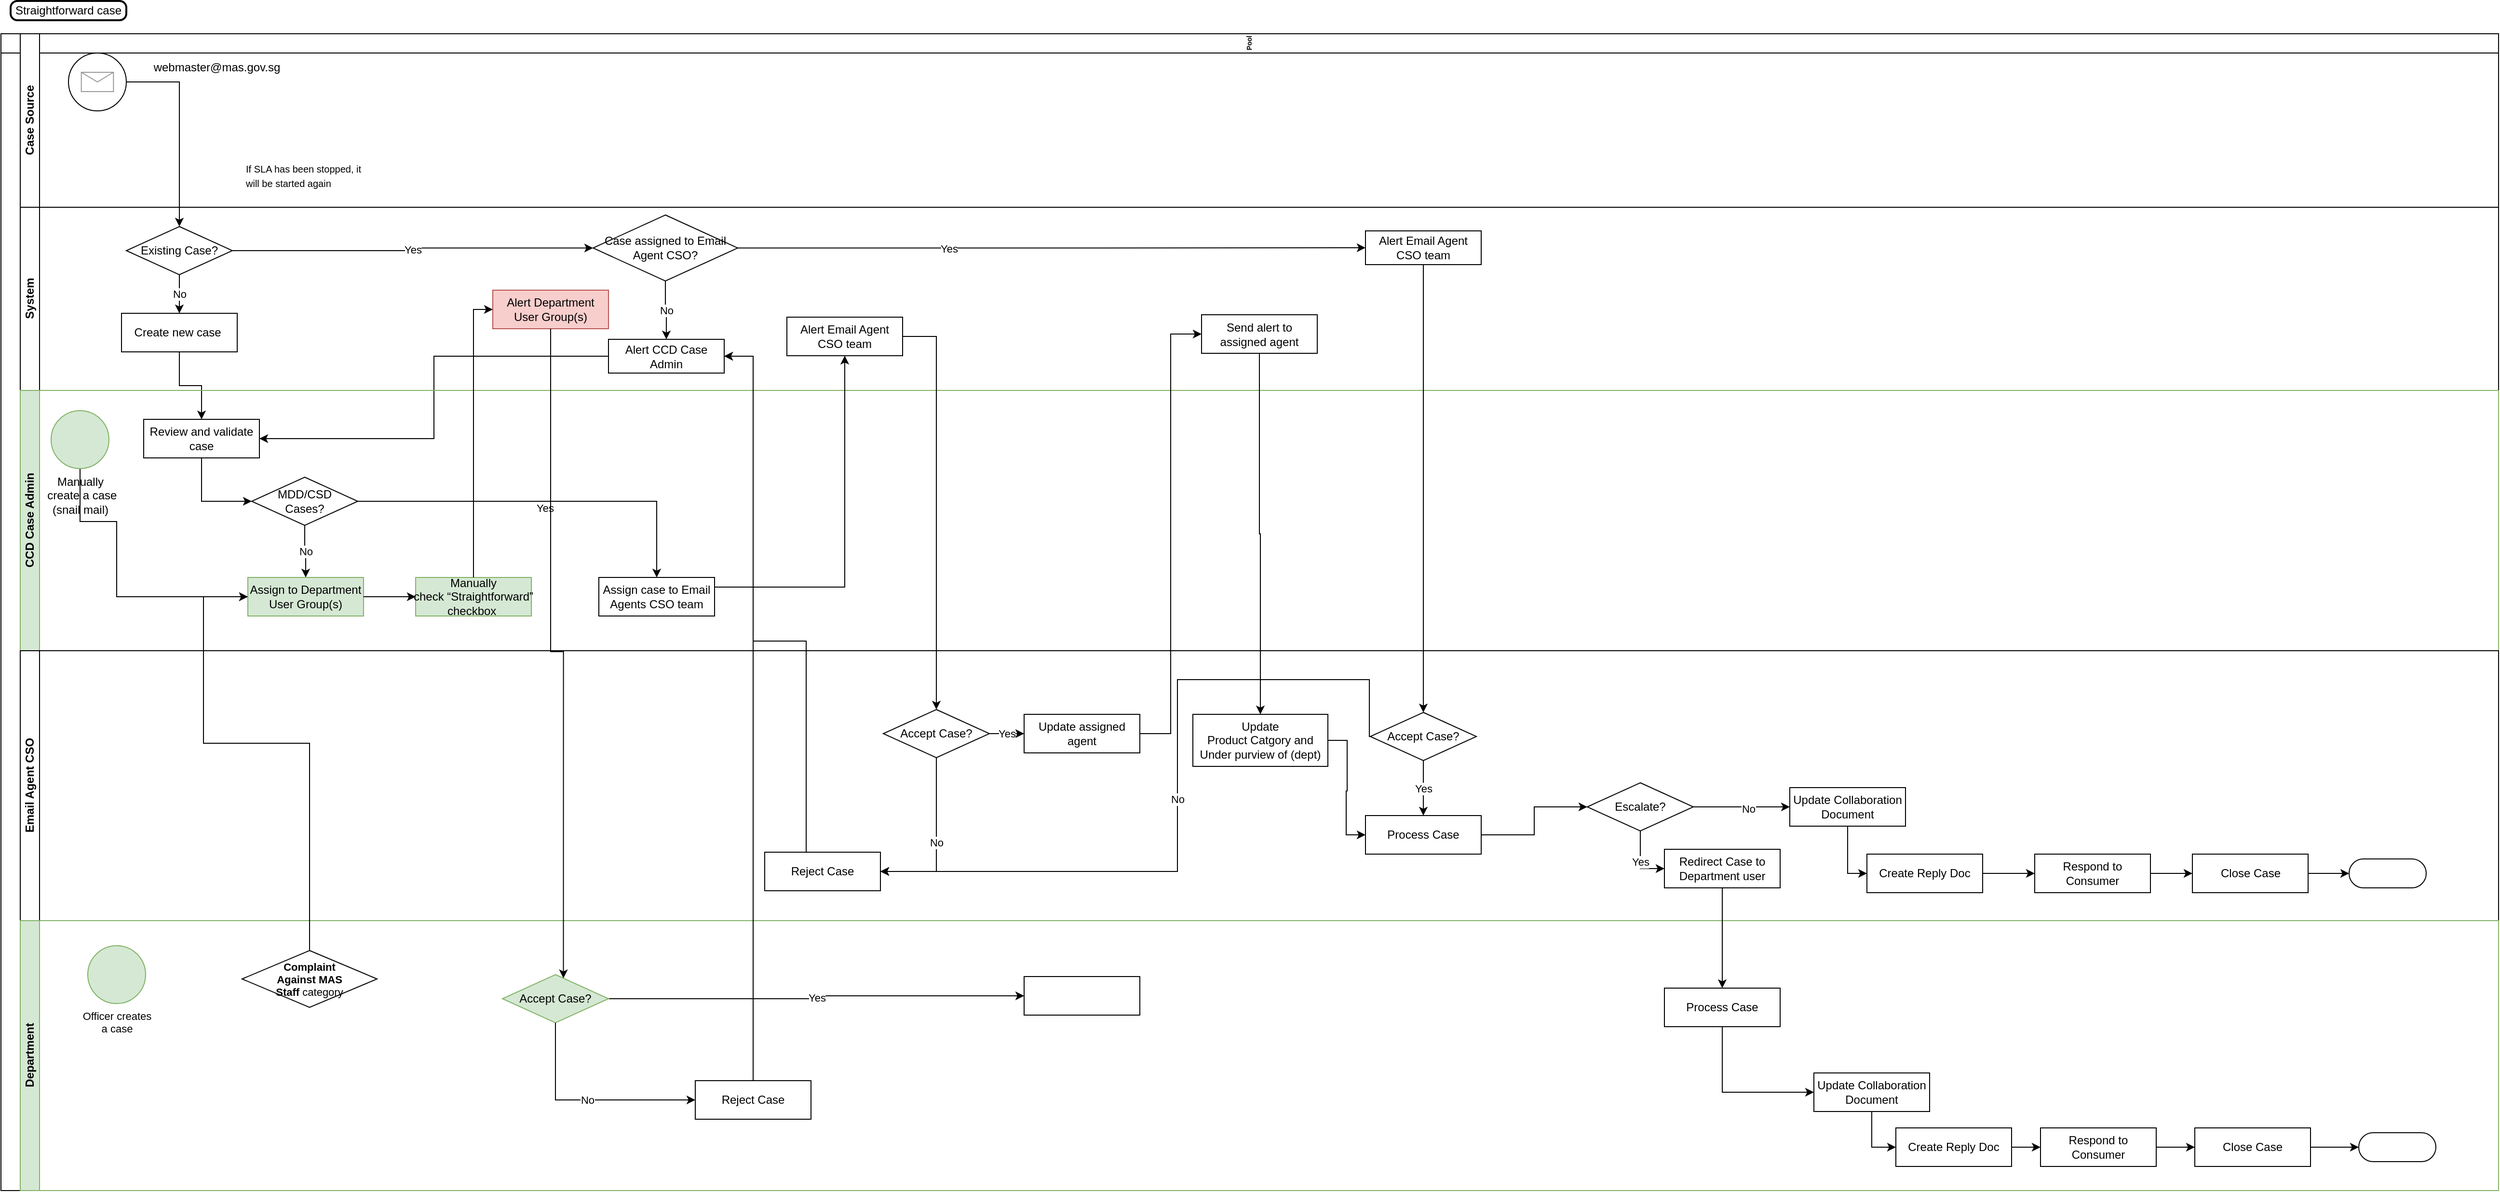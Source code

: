 <mxfile version="22.1.21" type="github">
  <diagram id="kgpKYQtTHZ0yAKxKKP6v" name="Page-1">
    <mxGraphModel dx="-298" dy="291" grid="1" gridSize="10" guides="1" tooltips="1" connect="1" arrows="1" fold="1" page="1" pageScale="1" pageWidth="850" pageHeight="1100" math="0" shadow="0">
      <root>
        <mxCell id="0" />
        <mxCell id="1" parent="0" />
        <mxCell id="mzh-qhOiG0cxyF0jxg3i-44" value="Pool" style="swimlane;html=1;childLayout=stackLayout;resizeParent=1;resizeParentMax=0;horizontal=0;startSize=20;horizontalStack=0;fontSize=7;direction=south;" vertex="1" parent="1">
          <mxGeometry x="1680" y="184" width="2590" height="1200" as="geometry" />
        </mxCell>
        <mxCell id="mzh-qhOiG0cxyF0jxg3i-45" value="" style="edgeStyle=orthogonalEdgeStyle;rounded=0;orthogonalLoop=1;jettySize=auto;html=1;entryX=0.5;entryY=0;entryDx=0;entryDy=0;exitX=1;exitY=0.5;exitDx=0;exitDy=0;" edge="1" parent="mzh-qhOiG0cxyF0jxg3i-44" source="mzh-qhOiG0cxyF0jxg3i-49" target="mzh-qhOiG0cxyF0jxg3i-55">
          <mxGeometry relative="1" as="geometry">
            <mxPoint x="140" y="60" as="targetPoint" />
          </mxGeometry>
        </mxCell>
        <mxCell id="mzh-qhOiG0cxyF0jxg3i-46" style="edgeStyle=orthogonalEdgeStyle;rounded=0;orthogonalLoop=1;jettySize=auto;html=1;" edge="1" parent="mzh-qhOiG0cxyF0jxg3i-44" source="mzh-qhOiG0cxyF0jxg3i-56" target="mzh-qhOiG0cxyF0jxg3i-67">
          <mxGeometry relative="1" as="geometry" />
        </mxCell>
        <mxCell id="mzh-qhOiG0cxyF0jxg3i-48" value="Case Source" style="swimlane;html=1;startSize=20;horizontal=0;" vertex="1" parent="mzh-qhOiG0cxyF0jxg3i-44">
          <mxGeometry x="20" width="2570" height="180" as="geometry" />
        </mxCell>
        <mxCell id="mzh-qhOiG0cxyF0jxg3i-49" value="" style="ellipse;whiteSpace=wrap;html=1;" vertex="1" parent="mzh-qhOiG0cxyF0jxg3i-48">
          <mxGeometry x="50" y="20" width="60" height="60" as="geometry" />
        </mxCell>
        <mxCell id="mzh-qhOiG0cxyF0jxg3i-50" value="" style="verticalLabelPosition=bottom;shadow=0;dashed=0;align=center;html=1;verticalAlign=top;strokeWidth=1;shape=mxgraph.mockup.misc.mail2;strokeColor=#999999;rounded=0;glass=0;" vertex="1" parent="mzh-qhOiG0cxyF0jxg3i-48">
          <mxGeometry x="63.34" y="40" width="33.33" height="20" as="geometry" />
        </mxCell>
        <mxCell id="mzh-qhOiG0cxyF0jxg3i-51" value="webmaster@mas.gov.sg" style="text;html=1;strokeColor=none;fillColor=none;align=center;verticalAlign=middle;whiteSpace=wrap;rounded=0;" vertex="1" parent="mzh-qhOiG0cxyF0jxg3i-48">
          <mxGeometry x="174" y="20" width="60" height="30" as="geometry" />
        </mxCell>
        <mxCell id="mzh-qhOiG0cxyF0jxg3i-52" value="System" style="swimlane;html=1;startSize=20;horizontal=0;" vertex="1" parent="mzh-qhOiG0cxyF0jxg3i-44">
          <mxGeometry x="20" y="180" width="2570" height="190" as="geometry" />
        </mxCell>
        <mxCell id="mzh-qhOiG0cxyF0jxg3i-53" value="No" style="edgeStyle=orthogonalEdgeStyle;rounded=0;orthogonalLoop=1;jettySize=auto;html=1;" edge="1" parent="mzh-qhOiG0cxyF0jxg3i-52" source="mzh-qhOiG0cxyF0jxg3i-55" target="mzh-qhOiG0cxyF0jxg3i-56">
          <mxGeometry relative="1" as="geometry" />
        </mxCell>
        <mxCell id="mzh-qhOiG0cxyF0jxg3i-54" value="Yes" style="edgeStyle=orthogonalEdgeStyle;rounded=0;orthogonalLoop=1;jettySize=auto;html=1;entryX=0;entryY=0.5;entryDx=0;entryDy=0;fontColor=#000000;" edge="1" parent="mzh-qhOiG0cxyF0jxg3i-52" source="mzh-qhOiG0cxyF0jxg3i-55" target="mzh-qhOiG0cxyF0jxg3i-61">
          <mxGeometry relative="1" as="geometry" />
        </mxCell>
        <mxCell id="mzh-qhOiG0cxyF0jxg3i-55" value="Existing Case?" style="rhombus;whiteSpace=wrap;html=1;rounded=0;glass=0;" vertex="1" parent="mzh-qhOiG0cxyF0jxg3i-52">
          <mxGeometry x="110" y="20" width="110" height="50" as="geometry" />
        </mxCell>
        <mxCell id="mzh-qhOiG0cxyF0jxg3i-56" value="Create new case&amp;nbsp;" style="rounded=0;whiteSpace=wrap;html=1;glass=0;shadow=0;" vertex="1" parent="mzh-qhOiG0cxyF0jxg3i-52">
          <mxGeometry x="105" y="110" width="120" height="40" as="geometry" />
        </mxCell>
        <mxCell id="mzh-qhOiG0cxyF0jxg3i-61" value="Case assigned to Email Agent CSO?" style="rhombus;whiteSpace=wrap;html=1;rounded=0;glass=0;" vertex="1" parent="mzh-qhOiG0cxyF0jxg3i-52">
          <mxGeometry x="594" y="8" width="150" height="68.5" as="geometry" />
        </mxCell>
        <mxCell id="mzh-qhOiG0cxyF0jxg3i-129" value="Alert Department User Group(s)" style="rounded=0;whiteSpace=wrap;html=1;glass=0;shadow=0;fillColor=#f8cecc;strokeColor=#b85450;" vertex="1" parent="mzh-qhOiG0cxyF0jxg3i-52">
          <mxGeometry x="490" y="86" width="120" height="40" as="geometry" />
        </mxCell>
        <mxCell id="mzh-qhOiG0cxyF0jxg3i-63" value="Alert CCD Case Admin" style="whiteSpace=wrap;html=1;rounded=0;glass=0;fontColor=#000000;" vertex="1" parent="mzh-qhOiG0cxyF0jxg3i-52">
          <mxGeometry x="610" y="137" width="120" height="35" as="geometry" />
        </mxCell>
        <mxCell id="mzh-qhOiG0cxyF0jxg3i-60" value="No" style="edgeStyle=orthogonalEdgeStyle;rounded=0;orthogonalLoop=1;jettySize=auto;html=1;entryX=0.5;entryY=0;entryDx=0;entryDy=0;fontColor=#000000;exitX=0.5;exitY=1;exitDx=0;exitDy=0;" edge="1" parent="mzh-qhOiG0cxyF0jxg3i-52" source="mzh-qhOiG0cxyF0jxg3i-61" target="mzh-qhOiG0cxyF0jxg3i-63">
          <mxGeometry relative="1" as="geometry">
            <mxPoint x="670" y="10" as="sourcePoint" />
          </mxGeometry>
        </mxCell>
        <mxCell id="mzh-qhOiG0cxyF0jxg3i-76" style="edgeStyle=orthogonalEdgeStyle;rounded=0;orthogonalLoop=1;jettySize=auto;html=1;entryX=1;entryY=0.5;entryDx=0;entryDy=0;fontColor=#000000;exitX=0;exitY=0.5;exitDx=0;exitDy=0;" edge="1" parent="mzh-qhOiG0cxyF0jxg3i-44" source="mzh-qhOiG0cxyF0jxg3i-63" target="mzh-qhOiG0cxyF0jxg3i-67">
          <mxGeometry relative="1" as="geometry" />
        </mxCell>
        <mxCell id="mzh-qhOiG0cxyF0jxg3i-65" value="CCD Case Admin" style="swimlane;html=1;startSize=20;horizontal=0;fillColor=#d5e8d4;strokeColor=#82b366;" vertex="1" parent="mzh-qhOiG0cxyF0jxg3i-44">
          <mxGeometry x="20" y="370" width="2570" height="270" as="geometry" />
        </mxCell>
        <mxCell id="mzh-qhOiG0cxyF0jxg3i-66" style="edgeStyle=orthogonalEdgeStyle;rounded=0;orthogonalLoop=1;jettySize=auto;html=1;entryX=0;entryY=0.5;entryDx=0;entryDy=0;" edge="1" parent="mzh-qhOiG0cxyF0jxg3i-65" source="mzh-qhOiG0cxyF0jxg3i-67" target="mzh-qhOiG0cxyF0jxg3i-72">
          <mxGeometry relative="1" as="geometry" />
        </mxCell>
        <mxCell id="mzh-qhOiG0cxyF0jxg3i-67" value="Review and validate case" style="rounded=0;whiteSpace=wrap;html=1;glass=0;shadow=0;" vertex="1" parent="mzh-qhOiG0cxyF0jxg3i-65">
          <mxGeometry x="128" y="30" width="120" height="40" as="geometry" />
        </mxCell>
        <mxCell id="mzh-qhOiG0cxyF0jxg3i-72" value="MDD/CSD &lt;br&gt;Cases?" style="rhombus;whiteSpace=wrap;html=1;rounded=0;glass=0;" vertex="1" parent="mzh-qhOiG0cxyF0jxg3i-65">
          <mxGeometry x="240" y="90" width="110" height="50" as="geometry" />
        </mxCell>
        <mxCell id="mzh-qhOiG0cxyF0jxg3i-68" value="Assign case to Email Agents CSO team" style="rounded=0;whiteSpace=wrap;html=1;glass=0;shadow=0;" vertex="1" parent="mzh-qhOiG0cxyF0jxg3i-65">
          <mxGeometry x="600" y="194" width="120" height="40" as="geometry" />
        </mxCell>
        <mxCell id="mzh-qhOiG0cxyF0jxg3i-69" style="edgeStyle=orthogonalEdgeStyle;rounded=0;orthogonalLoop=1;jettySize=auto;html=1;entryX=0.5;entryY=0;entryDx=0;entryDy=0;fontColor=#FF562B;exitX=1;exitY=0.5;exitDx=0;exitDy=0;" edge="1" parent="mzh-qhOiG0cxyF0jxg3i-65" source="mzh-qhOiG0cxyF0jxg3i-72" target="mzh-qhOiG0cxyF0jxg3i-68">
          <mxGeometry relative="1" as="geometry">
            <mxPoint x="645" y="95" as="sourcePoint" />
          </mxGeometry>
        </mxCell>
        <mxCell id="mzh-qhOiG0cxyF0jxg3i-70" value="Yes" style="edgeLabel;html=1;align=center;verticalAlign=middle;resizable=0;points=[];fontColor=#000000;" vertex="1" connectable="0" parent="mzh-qhOiG0cxyF0jxg3i-69">
          <mxGeometry x="-0.005" y="-7" relative="1" as="geometry">
            <mxPoint as="offset" />
          </mxGeometry>
        </mxCell>
        <mxCell id="mzh-qhOiG0cxyF0jxg3i-122" value="Assign to Department User Group(s)" style="rounded=0;whiteSpace=wrap;html=1;glass=0;shadow=0;fillColor=#d5e8d4;strokeColor=#82b366;" vertex="1" parent="mzh-qhOiG0cxyF0jxg3i-65">
          <mxGeometry x="236" y="194" width="120" height="40" as="geometry" />
        </mxCell>
        <mxCell id="mzh-qhOiG0cxyF0jxg3i-71" value="No" style="edgeStyle=orthogonalEdgeStyle;rounded=0;orthogonalLoop=1;jettySize=auto;html=1;fontColor=#000000;entryX=0.5;entryY=0;entryDx=0;entryDy=0;" edge="1" parent="mzh-qhOiG0cxyF0jxg3i-65" source="mzh-qhOiG0cxyF0jxg3i-72" target="mzh-qhOiG0cxyF0jxg3i-122">
          <mxGeometry relative="1" as="geometry">
            <mxPoint x="293" y="270" as="targetPoint" />
          </mxGeometry>
        </mxCell>
        <mxCell id="mzh-qhOiG0cxyF0jxg3i-130" style="edgeStyle=orthogonalEdgeStyle;rounded=0;orthogonalLoop=1;jettySize=auto;html=1;exitX=0.5;exitY=1;exitDx=0;exitDy=0;exitPerimeter=0;entryX=0;entryY=0.5;entryDx=0;entryDy=0;" edge="1" parent="mzh-qhOiG0cxyF0jxg3i-65" source="mzh-qhOiG0cxyF0jxg3i-128" target="mzh-qhOiG0cxyF0jxg3i-122">
          <mxGeometry relative="1" as="geometry">
            <mxPoint x="62" y="86" as="sourcePoint" />
            <mxPoint x="100" y="216" as="targetPoint" />
            <Array as="points">
              <mxPoint x="62" y="136" />
              <mxPoint x="100" y="136" />
              <mxPoint x="100" y="214" />
            </Array>
          </mxGeometry>
        </mxCell>
        <mxCell id="mzh-qhOiG0cxyF0jxg3i-128" value="Manually&lt;br&gt;&amp;nbsp;create a case&lt;br&gt;(snail mail)" style="verticalLabelPosition=bottom;verticalAlign=top;html=1;shape=mxgraph.flowchart.on-page_reference;fillColor=#d5e8d4;strokeColor=#82b366;" vertex="1" parent="mzh-qhOiG0cxyF0jxg3i-65">
          <mxGeometry x="32" y="21" width="60" height="60" as="geometry" />
        </mxCell>
        <mxCell id="mzh-qhOiG0cxyF0jxg3i-146" value="Manually check&amp;nbsp;“Straightforward” checkbox&amp;nbsp;" style="rounded=0;whiteSpace=wrap;html=1;glass=0;shadow=0;fillColor=#d5e8d4;strokeColor=#82b366;" vertex="1" parent="mzh-qhOiG0cxyF0jxg3i-65">
          <mxGeometry x="410" y="194" width="120" height="40" as="geometry" />
        </mxCell>
        <mxCell id="mzh-qhOiG0cxyF0jxg3i-136" style="edgeStyle=orthogonalEdgeStyle;rounded=0;orthogonalLoop=1;jettySize=auto;html=1;entryX=0;entryY=0.5;entryDx=0;entryDy=0;exitX=1;exitY=0.5;exitDx=0;exitDy=0;" edge="1" parent="mzh-qhOiG0cxyF0jxg3i-65" source="mzh-qhOiG0cxyF0jxg3i-122" target="mzh-qhOiG0cxyF0jxg3i-146">
          <mxGeometry relative="1" as="geometry" />
        </mxCell>
        <mxCell id="mzh-qhOiG0cxyF0jxg3i-79" value="Email Agent CSO" style="swimlane;html=1;startSize=20;horizontal=0;" vertex="1" parent="mzh-qhOiG0cxyF0jxg3i-44">
          <mxGeometry x="20" y="640" width="2570" height="280" as="geometry" />
        </mxCell>
        <mxCell id="mzh-qhOiG0cxyF0jxg3i-104" value="Department" style="swimlane;html=1;startSize=20;horizontal=0;fillColor=#d5e8d4;strokeColor=#82b366;" vertex="1" parent="mzh-qhOiG0cxyF0jxg3i-44">
          <mxGeometry x="20" y="920" width="2570" height="280" as="geometry" />
        </mxCell>
        <mxCell id="mzh-qhOiG0cxyF0jxg3i-57" value="Send alert to assigned agent" style="rounded=0;whiteSpace=wrap;html=1;glass=0;shadow=0;" vertex="1" parent="mzh-qhOiG0cxyF0jxg3i-104">
          <mxGeometry x="1225" y="-628.5" width="120" height="40" as="geometry" />
        </mxCell>
        <mxCell id="mzh-qhOiG0cxyF0jxg3i-114" style="edgeStyle=orthogonalEdgeStyle;rounded=0;orthogonalLoop=1;jettySize=auto;html=1;entryX=0;entryY=0.5;entryDx=0;entryDy=0;" edge="1" parent="mzh-qhOiG0cxyF0jxg3i-104" source="mzh-qhOiG0cxyF0jxg3i-80" target="mzh-qhOiG0cxyF0jxg3i-57">
          <mxGeometry relative="1" as="geometry" />
        </mxCell>
        <mxCell id="mzh-qhOiG0cxyF0jxg3i-62" value="Alert Email Agent CSO team" style="whiteSpace=wrap;html=1;rounded=0;glass=0;" vertex="1" parent="mzh-qhOiG0cxyF0jxg3i-104">
          <mxGeometry x="1395" y="-715.5" width="120" height="35" as="geometry" />
        </mxCell>
        <mxCell id="mzh-qhOiG0cxyF0jxg3i-75" style="edgeStyle=orthogonalEdgeStyle;rounded=0;orthogonalLoop=1;jettySize=auto;html=1;entryX=0.5;entryY=0;entryDx=0;entryDy=0;fontColor=#000000;" edge="1" parent="mzh-qhOiG0cxyF0jxg3i-104" source="mzh-qhOiG0cxyF0jxg3i-62" target="mzh-qhOiG0cxyF0jxg3i-103">
          <mxGeometry relative="1" as="geometry" />
        </mxCell>
        <mxCell id="mzh-qhOiG0cxyF0jxg3i-64" value="Alert Email Agent CSO team" style="rounded=0;whiteSpace=wrap;html=1;glass=0;shadow=0;" vertex="1" parent="mzh-qhOiG0cxyF0jxg3i-104">
          <mxGeometry x="795" y="-626" width="120" height="40" as="geometry" />
        </mxCell>
        <mxCell id="mzh-qhOiG0cxyF0jxg3i-78" style="edgeStyle=orthogonalEdgeStyle;rounded=0;orthogonalLoop=1;jettySize=auto;html=1;fontColor=#000000;exitX=1;exitY=0.5;exitDx=0;exitDy=0;entryX=0.5;entryY=0;entryDx=0;entryDy=0;" edge="1" parent="mzh-qhOiG0cxyF0jxg3i-104" source="mzh-qhOiG0cxyF0jxg3i-64" target="mzh-qhOiG0cxyF0jxg3i-99">
          <mxGeometry relative="1" as="geometry" />
        </mxCell>
        <mxCell id="mzh-qhOiG0cxyF0jxg3i-74" value="" style="edgeStyle=orthogonalEdgeStyle;rounded=0;orthogonalLoop=1;jettySize=auto;html=1;fontColor=#FF562B;" edge="1" parent="mzh-qhOiG0cxyF0jxg3i-104" source="mzh-qhOiG0cxyF0jxg3i-89" target="mzh-qhOiG0cxyF0jxg3i-106">
          <mxGeometry relative="1" as="geometry" />
        </mxCell>
        <mxCell id="mzh-qhOiG0cxyF0jxg3i-80" value="Update assigned agent" style="rounded=0;whiteSpace=wrap;html=1;glass=0;shadow=0;" vertex="1" parent="mzh-qhOiG0cxyF0jxg3i-104">
          <mxGeometry x="1041" y="-214" width="120" height="40" as="geometry" />
        </mxCell>
        <mxCell id="mzh-qhOiG0cxyF0jxg3i-82" value="Update &lt;br&gt;&lt;font color=&quot;#030202&quot;&gt;Product Catgory and Under purview of (dept)&lt;/font&gt;" style="whiteSpace=wrap;html=1;rounded=0;glass=0;" vertex="1" parent="mzh-qhOiG0cxyF0jxg3i-104">
          <mxGeometry x="1216" y="-214" width="140" height="54" as="geometry" />
        </mxCell>
        <mxCell id="mzh-qhOiG0cxyF0jxg3i-47" style="edgeStyle=orthogonalEdgeStyle;rounded=0;orthogonalLoop=1;jettySize=auto;html=1;" edge="1" parent="mzh-qhOiG0cxyF0jxg3i-104" source="mzh-qhOiG0cxyF0jxg3i-57" target="mzh-qhOiG0cxyF0jxg3i-82">
          <mxGeometry relative="1" as="geometry" />
        </mxCell>
        <mxCell id="mzh-qhOiG0cxyF0jxg3i-84" value="Process Case" style="whiteSpace=wrap;html=1;rounded=0;glass=0;" vertex="1" parent="mzh-qhOiG0cxyF0jxg3i-104">
          <mxGeometry x="1395" y="-109" width="120" height="40" as="geometry" />
        </mxCell>
        <mxCell id="mzh-qhOiG0cxyF0jxg3i-81" style="edgeStyle=orthogonalEdgeStyle;rounded=0;orthogonalLoop=1;jettySize=auto;html=1;fontColor=#FF562B;entryX=0;entryY=0.5;entryDx=0;entryDy=0;" edge="1" parent="mzh-qhOiG0cxyF0jxg3i-104" source="mzh-qhOiG0cxyF0jxg3i-82" target="mzh-qhOiG0cxyF0jxg3i-84">
          <mxGeometry relative="1" as="geometry" />
        </mxCell>
        <mxCell id="mzh-qhOiG0cxyF0jxg3i-85" value="Escalate?" style="rhombus;whiteSpace=wrap;html=1;rounded=0;glass=0;" vertex="1" parent="mzh-qhOiG0cxyF0jxg3i-104">
          <mxGeometry x="1625" y="-143" width="110" height="50" as="geometry" />
        </mxCell>
        <mxCell id="mzh-qhOiG0cxyF0jxg3i-83" style="edgeStyle=orthogonalEdgeStyle;rounded=0;orthogonalLoop=1;jettySize=auto;html=1;entryX=0;entryY=0.5;entryDx=0;entryDy=0;fontColor=#FF562B;" edge="1" parent="mzh-qhOiG0cxyF0jxg3i-104" source="mzh-qhOiG0cxyF0jxg3i-84" target="mzh-qhOiG0cxyF0jxg3i-85">
          <mxGeometry relative="1" as="geometry" />
        </mxCell>
        <mxCell id="mzh-qhOiG0cxyF0jxg3i-86" value="Update Collaboration Document" style="whiteSpace=wrap;html=1;rounded=0;glass=0;" vertex="1" parent="mzh-qhOiG0cxyF0jxg3i-104">
          <mxGeometry x="1835" y="-138" width="120" height="40" as="geometry" />
        </mxCell>
        <mxCell id="mzh-qhOiG0cxyF0jxg3i-87" style="edgeStyle=orthogonalEdgeStyle;rounded=0;orthogonalLoop=1;jettySize=auto;html=1;entryX=0;entryY=0.5;entryDx=0;entryDy=0;fontColor=#FF562B;" edge="1" parent="mzh-qhOiG0cxyF0jxg3i-104" source="mzh-qhOiG0cxyF0jxg3i-85" target="mzh-qhOiG0cxyF0jxg3i-86">
          <mxGeometry relative="1" as="geometry" />
        </mxCell>
        <mxCell id="mzh-qhOiG0cxyF0jxg3i-88" value="No" style="edgeLabel;html=1;align=center;verticalAlign=middle;resizable=0;points=[];" vertex="1" connectable="0" parent="mzh-qhOiG0cxyF0jxg3i-87">
          <mxGeometry x="0.143" y="-2" relative="1" as="geometry">
            <mxPoint as="offset" />
          </mxGeometry>
        </mxCell>
        <mxCell id="mzh-qhOiG0cxyF0jxg3i-89" value="Redirect Case to Department user" style="whiteSpace=wrap;html=1;rounded=0;glass=0;" vertex="1" parent="mzh-qhOiG0cxyF0jxg3i-104">
          <mxGeometry x="1705" y="-74" width="120" height="40" as="geometry" />
        </mxCell>
        <mxCell id="mzh-qhOiG0cxyF0jxg3i-90" value="&lt;font color=&quot;#030202&quot;&gt;Yes&lt;/font&gt;" style="edgeStyle=orthogonalEdgeStyle;rounded=0;orthogonalLoop=1;jettySize=auto;html=1;entryX=0;entryY=0.5;entryDx=0;entryDy=0;fontColor=#FF562B;strokeColor=#030202;" edge="1" parent="mzh-qhOiG0cxyF0jxg3i-104" source="mzh-qhOiG0cxyF0jxg3i-85" target="mzh-qhOiG0cxyF0jxg3i-89">
          <mxGeometry relative="1" as="geometry" />
        </mxCell>
        <mxCell id="mzh-qhOiG0cxyF0jxg3i-92" value="Respond to Consumer" style="whiteSpace=wrap;html=1;rounded=0;glass=0;" vertex="1" parent="mzh-qhOiG0cxyF0jxg3i-104">
          <mxGeometry x="2089" y="-69" width="120" height="40" as="geometry" />
        </mxCell>
        <mxCell id="mzh-qhOiG0cxyF0jxg3i-93" style="edgeStyle=orthogonalEdgeStyle;rounded=0;orthogonalLoop=1;jettySize=auto;html=1;entryX=0;entryY=0.5;entryDx=0;entryDy=0;" edge="1" parent="mzh-qhOiG0cxyF0jxg3i-104" source="mzh-qhOiG0cxyF0jxg3i-94" target="mzh-qhOiG0cxyF0jxg3i-92">
          <mxGeometry relative="1" as="geometry" />
        </mxCell>
        <mxCell id="mzh-qhOiG0cxyF0jxg3i-94" value="Create Reply Doc" style="whiteSpace=wrap;html=1;rounded=0;glass=0;" vertex="1" parent="mzh-qhOiG0cxyF0jxg3i-104">
          <mxGeometry x="1915" y="-69" width="120" height="40" as="geometry" />
        </mxCell>
        <mxCell id="mzh-qhOiG0cxyF0jxg3i-95" style="edgeStyle=orthogonalEdgeStyle;rounded=0;orthogonalLoop=1;jettySize=auto;html=1;entryX=0;entryY=0.5;entryDx=0;entryDy=0;" edge="1" parent="mzh-qhOiG0cxyF0jxg3i-104" source="mzh-qhOiG0cxyF0jxg3i-86" target="mzh-qhOiG0cxyF0jxg3i-94">
          <mxGeometry relative="1" as="geometry" />
        </mxCell>
        <mxCell id="mzh-qhOiG0cxyF0jxg3i-96" value="Close Case" style="whiteSpace=wrap;html=1;rounded=0;glass=0;" vertex="1" parent="mzh-qhOiG0cxyF0jxg3i-104">
          <mxGeometry x="2252.5" y="-69" width="120" height="40" as="geometry" />
        </mxCell>
        <mxCell id="mzh-qhOiG0cxyF0jxg3i-91" style="edgeStyle=orthogonalEdgeStyle;rounded=0;orthogonalLoop=1;jettySize=auto;html=1;entryX=0;entryY=0.5;entryDx=0;entryDy=0;" edge="1" parent="mzh-qhOiG0cxyF0jxg3i-104" source="mzh-qhOiG0cxyF0jxg3i-92" target="mzh-qhOiG0cxyF0jxg3i-96">
          <mxGeometry relative="1" as="geometry" />
        </mxCell>
        <mxCell id="mzh-qhOiG0cxyF0jxg3i-97" value="Yes" style="edgeStyle=orthogonalEdgeStyle;rounded=0;orthogonalLoop=1;jettySize=auto;html=1;entryX=0;entryY=0.5;entryDx=0;entryDy=0;" edge="1" parent="mzh-qhOiG0cxyF0jxg3i-104" source="mzh-qhOiG0cxyF0jxg3i-99" target="mzh-qhOiG0cxyF0jxg3i-80">
          <mxGeometry relative="1" as="geometry" />
        </mxCell>
        <mxCell id="mzh-qhOiG0cxyF0jxg3i-99" value="Accept Case?" style="rhombus;whiteSpace=wrap;html=1;rounded=0;glass=0;" vertex="1" parent="mzh-qhOiG0cxyF0jxg3i-104">
          <mxGeometry x="895" y="-219" width="110" height="50" as="geometry" />
        </mxCell>
        <mxCell id="mzh-qhOiG0cxyF0jxg3i-100" value="Reject Case" style="rounded=0;whiteSpace=wrap;html=1;glass=0;shadow=0;" vertex="1" parent="mzh-qhOiG0cxyF0jxg3i-104">
          <mxGeometry x="772" y="-71" width="120" height="40" as="geometry" />
        </mxCell>
        <mxCell id="mzh-qhOiG0cxyF0jxg3i-98" value="No" style="edgeStyle=orthogonalEdgeStyle;rounded=0;orthogonalLoop=1;jettySize=auto;html=1;entryX=1;entryY=0.5;entryDx=0;entryDy=0;exitX=0.5;exitY=1;exitDx=0;exitDy=0;" edge="1" parent="mzh-qhOiG0cxyF0jxg3i-104" source="mzh-qhOiG0cxyF0jxg3i-99" target="mzh-qhOiG0cxyF0jxg3i-100">
          <mxGeometry relative="1" as="geometry" />
        </mxCell>
        <mxCell id="mzh-qhOiG0cxyF0jxg3i-101" value="Yes" style="edgeStyle=orthogonalEdgeStyle;rounded=0;orthogonalLoop=1;jettySize=auto;html=1;" edge="1" parent="mzh-qhOiG0cxyF0jxg3i-104" source="mzh-qhOiG0cxyF0jxg3i-103" target="mzh-qhOiG0cxyF0jxg3i-84">
          <mxGeometry relative="1" as="geometry" />
        </mxCell>
        <mxCell id="mzh-qhOiG0cxyF0jxg3i-102" value="No" style="edgeStyle=orthogonalEdgeStyle;rounded=0;orthogonalLoop=1;jettySize=auto;html=1;entryX=1;entryY=0.5;entryDx=0;entryDy=0;exitX=0;exitY=0.5;exitDx=0;exitDy=0;" edge="1" parent="mzh-qhOiG0cxyF0jxg3i-104" source="mzh-qhOiG0cxyF0jxg3i-103" target="mzh-qhOiG0cxyF0jxg3i-100">
          <mxGeometry relative="1" as="geometry">
            <Array as="points">
              <mxPoint x="1399" y="-250" />
              <mxPoint x="1200" y="-250" />
              <mxPoint x="1200" y="-51" />
            </Array>
          </mxGeometry>
        </mxCell>
        <mxCell id="mzh-qhOiG0cxyF0jxg3i-103" value="Accept Case?" style="rhombus;whiteSpace=wrap;html=1;rounded=0;glass=0;" vertex="1" parent="mzh-qhOiG0cxyF0jxg3i-104">
          <mxGeometry x="1400" y="-216" width="110" height="50" as="geometry" />
        </mxCell>
        <mxCell id="mzh-qhOiG0cxyF0jxg3i-105" style="edgeStyle=orthogonalEdgeStyle;rounded=0;orthogonalLoop=1;jettySize=auto;html=1;entryX=0;entryY=0.5;entryDx=0;entryDy=0;strokeColor=#030202;fontColor=#030202;exitX=0.5;exitY=1;exitDx=0;exitDy=0;" edge="1" parent="mzh-qhOiG0cxyF0jxg3i-104" source="mzh-qhOiG0cxyF0jxg3i-106" target="mzh-qhOiG0cxyF0jxg3i-108">
          <mxGeometry relative="1" as="geometry" />
        </mxCell>
        <mxCell id="mzh-qhOiG0cxyF0jxg3i-106" value="Process Case" style="whiteSpace=wrap;html=1;rounded=0;glass=0;" vertex="1" parent="mzh-qhOiG0cxyF0jxg3i-104">
          <mxGeometry x="1705" y="70" width="120" height="40" as="geometry" />
        </mxCell>
        <mxCell id="mzh-qhOiG0cxyF0jxg3i-107" style="edgeStyle=orthogonalEdgeStyle;rounded=0;orthogonalLoop=1;jettySize=auto;html=1;entryX=0;entryY=0.5;entryDx=0;entryDy=0;" edge="1" parent="mzh-qhOiG0cxyF0jxg3i-104" source="mzh-qhOiG0cxyF0jxg3i-108" target="mzh-qhOiG0cxyF0jxg3i-110">
          <mxGeometry relative="1" as="geometry" />
        </mxCell>
        <mxCell id="mzh-qhOiG0cxyF0jxg3i-108" value="Update Collaboration Document" style="whiteSpace=wrap;html=1;rounded=0;glass=0;" vertex="1" parent="mzh-qhOiG0cxyF0jxg3i-104">
          <mxGeometry x="1860" y="158" width="120" height="40" as="geometry" />
        </mxCell>
        <mxCell id="mzh-qhOiG0cxyF0jxg3i-109" style="edgeStyle=orthogonalEdgeStyle;rounded=0;orthogonalLoop=1;jettySize=auto;html=1;entryX=0;entryY=0.5;entryDx=0;entryDy=0;" edge="1" parent="mzh-qhOiG0cxyF0jxg3i-104" source="mzh-qhOiG0cxyF0jxg3i-110" target="mzh-qhOiG0cxyF0jxg3i-111">
          <mxGeometry relative="1" as="geometry" />
        </mxCell>
        <mxCell id="mzh-qhOiG0cxyF0jxg3i-110" value="Create Reply Doc" style="whiteSpace=wrap;html=1;rounded=0;glass=0;" vertex="1" parent="mzh-qhOiG0cxyF0jxg3i-104">
          <mxGeometry x="1945" y="215" width="120" height="40" as="geometry" />
        </mxCell>
        <mxCell id="mzh-qhOiG0cxyF0jxg3i-111" value="Respond to Consumer" style="whiteSpace=wrap;html=1;rounded=0;glass=0;" vertex="1" parent="mzh-qhOiG0cxyF0jxg3i-104">
          <mxGeometry x="2095" y="215" width="120" height="40" as="geometry" />
        </mxCell>
        <mxCell id="mzh-qhOiG0cxyF0jxg3i-113" style="edgeStyle=orthogonalEdgeStyle;rounded=0;orthogonalLoop=1;jettySize=auto;html=1;entryX=0;entryY=0.5;entryDx=0;entryDy=0;" edge="1" parent="mzh-qhOiG0cxyF0jxg3i-104" source="mzh-qhOiG0cxyF0jxg3i-111" target="mzh-qhOiG0cxyF0jxg3i-112">
          <mxGeometry relative="1" as="geometry" />
        </mxCell>
        <mxCell id="mzh-qhOiG0cxyF0jxg3i-112" value="Close Case" style="whiteSpace=wrap;html=1;rounded=0;glass=0;" vertex="1" parent="mzh-qhOiG0cxyF0jxg3i-104">
          <mxGeometry x="2255" y="215" width="120" height="40" as="geometry" />
        </mxCell>
        <mxCell id="mzh-qhOiG0cxyF0jxg3i-116" value="" style="html=1;dashed=0;whitespace=wrap;shape=mxgraph.dfd.start;fontColor=#000000;" vertex="1" parent="mzh-qhOiG0cxyF0jxg3i-104">
          <mxGeometry x="2415" y="-64" width="80" height="30" as="geometry" />
        </mxCell>
        <mxCell id="mzh-qhOiG0cxyF0jxg3i-117" value="" style="edgeStyle=orthogonalEdgeStyle;rounded=0;orthogonalLoop=1;jettySize=auto;html=1;fontColor=#000000;startArrow=none;" edge="1" parent="mzh-qhOiG0cxyF0jxg3i-104" source="mzh-qhOiG0cxyF0jxg3i-96" target="mzh-qhOiG0cxyF0jxg3i-116">
          <mxGeometry relative="1" as="geometry" />
        </mxCell>
        <mxCell id="mzh-qhOiG0cxyF0jxg3i-118" value="" style="html=1;dashed=0;whitespace=wrap;shape=mxgraph.dfd.start;fontColor=#000000;" vertex="1" parent="mzh-qhOiG0cxyF0jxg3i-104">
          <mxGeometry x="2425" y="220" width="80" height="30" as="geometry" />
        </mxCell>
        <mxCell id="mzh-qhOiG0cxyF0jxg3i-119" style="edgeStyle=orthogonalEdgeStyle;rounded=0;orthogonalLoop=1;jettySize=auto;html=1;" edge="1" parent="mzh-qhOiG0cxyF0jxg3i-104" source="mzh-qhOiG0cxyF0jxg3i-112" target="mzh-qhOiG0cxyF0jxg3i-118">
          <mxGeometry relative="1" as="geometry" />
        </mxCell>
        <mxCell id="mzh-qhOiG0cxyF0jxg3i-132" value="Officer creates&lt;br&gt;a case" style="verticalLabelPosition=bottom;verticalAlign=top;html=1;shape=mxgraph.flowchart.on-page_reference;fillColor=#d5e8d4;strokeColor=#82b366;fontSize=11;" vertex="1" parent="mzh-qhOiG0cxyF0jxg3i-104">
          <mxGeometry x="70.0" y="26" width="60" height="60" as="geometry" />
        </mxCell>
        <mxCell id="mzh-qhOiG0cxyF0jxg3i-137" value="" style="rounded=0;whiteSpace=wrap;html=1;glass=0;shadow=0;" vertex="1" parent="mzh-qhOiG0cxyF0jxg3i-104">
          <mxGeometry x="1041" y="58" width="120" height="40" as="geometry" />
        </mxCell>
        <mxCell id="mzh-qhOiG0cxyF0jxg3i-138" value="Yes" style="edgeStyle=orthogonalEdgeStyle;rounded=0;orthogonalLoop=1;jettySize=auto;html=1;entryX=0;entryY=0.5;entryDx=0;entryDy=0;" edge="1" parent="mzh-qhOiG0cxyF0jxg3i-104" source="mzh-qhOiG0cxyF0jxg3i-139" target="mzh-qhOiG0cxyF0jxg3i-137">
          <mxGeometry relative="1" as="geometry" />
        </mxCell>
        <mxCell id="mzh-qhOiG0cxyF0jxg3i-139" value="Accept Case?" style="rhombus;whiteSpace=wrap;html=1;rounded=0;glass=0;fillColor=#d5e8d4;strokeColor=#82b366;" vertex="1" parent="mzh-qhOiG0cxyF0jxg3i-104">
          <mxGeometry x="500" y="56" width="110" height="50" as="geometry" />
        </mxCell>
        <mxCell id="mzh-qhOiG0cxyF0jxg3i-140" value="No" style="edgeStyle=orthogonalEdgeStyle;rounded=0;orthogonalLoop=1;jettySize=auto;html=1;exitX=0.5;exitY=1;exitDx=0;exitDy=0;entryX=0;entryY=0.5;entryDx=0;entryDy=0;" edge="1" parent="mzh-qhOiG0cxyF0jxg3i-104" source="mzh-qhOiG0cxyF0jxg3i-139" target="mzh-qhOiG0cxyF0jxg3i-149">
          <mxGeometry relative="1" as="geometry">
            <mxPoint x="510" y="176" as="targetPoint" />
          </mxGeometry>
        </mxCell>
        <mxCell id="mzh-qhOiG0cxyF0jxg3i-142" value="&lt;font style=&quot;font-size: 11px;&quot;&gt;&lt;b style=&quot;border-color: var(--border-color); font-size: 11px;&quot;&gt;Complaint&lt;br style=&quot;border-color: var(--border-color); font-size: 11px;&quot;&gt;Against MAS Staff&lt;/b&gt;&amp;nbsp;category&lt;/font&gt;" style="rhombus;whiteSpace=wrap;html=1;rounded=0;glass=0;fontSize=11;" vertex="1" parent="mzh-qhOiG0cxyF0jxg3i-104">
          <mxGeometry x="230" y="31" width="140" height="59" as="geometry" />
        </mxCell>
        <mxCell id="mzh-qhOiG0cxyF0jxg3i-149" value="Reject Case" style="rounded=0;whiteSpace=wrap;html=1;glass=0;shadow=0;" vertex="1" parent="mzh-qhOiG0cxyF0jxg3i-104">
          <mxGeometry x="700" y="166" width="120" height="40" as="geometry" />
        </mxCell>
        <mxCell id="mzh-qhOiG0cxyF0jxg3i-58" style="edgeStyle=orthogonalEdgeStyle;rounded=0;orthogonalLoop=1;jettySize=auto;html=1;fontColor=#000000;exitX=1;exitY=0.5;exitDx=0;exitDy=0;" edge="1" parent="mzh-qhOiG0cxyF0jxg3i-44" source="mzh-qhOiG0cxyF0jxg3i-61" target="mzh-qhOiG0cxyF0jxg3i-62">
          <mxGeometry relative="1" as="geometry">
            <mxPoint x="765" y="165" as="sourcePoint" />
          </mxGeometry>
        </mxCell>
        <mxCell id="mzh-qhOiG0cxyF0jxg3i-59" value="Yes" style="edgeLabel;html=1;align=center;verticalAlign=middle;resizable=0;points=[];" vertex="1" connectable="0" parent="mzh-qhOiG0cxyF0jxg3i-58">
          <mxGeometry x="-0.327" relative="1" as="geometry">
            <mxPoint as="offset" />
          </mxGeometry>
        </mxCell>
        <mxCell id="mzh-qhOiG0cxyF0jxg3i-77" style="edgeStyle=orthogonalEdgeStyle;rounded=0;orthogonalLoop=1;jettySize=auto;html=1;entryX=0.5;entryY=1;entryDx=0;entryDy=0;fontColor=#000000;exitX=1;exitY=0.25;exitDx=0;exitDy=0;" edge="1" parent="mzh-qhOiG0cxyF0jxg3i-44" source="mzh-qhOiG0cxyF0jxg3i-68" target="mzh-qhOiG0cxyF0jxg3i-64">
          <mxGeometry relative="1" as="geometry" />
        </mxCell>
        <mxCell id="mzh-qhOiG0cxyF0jxg3i-115" style="edgeStyle=orthogonalEdgeStyle;rounded=0;orthogonalLoop=1;jettySize=auto;html=1;exitX=0.5;exitY=0;exitDx=0;exitDy=0;entryX=1;entryY=0.5;entryDx=0;entryDy=0;" edge="1" parent="mzh-qhOiG0cxyF0jxg3i-44" source="mzh-qhOiG0cxyF0jxg3i-100" target="mzh-qhOiG0cxyF0jxg3i-63">
          <mxGeometry relative="1" as="geometry">
            <Array as="points">
              <mxPoint x="835" y="849" />
              <mxPoint x="835" y="630" />
              <mxPoint x="780" y="630" />
              <mxPoint x="780" y="335" />
            </Array>
            <mxPoint x="750" y="300" as="targetPoint" />
          </mxGeometry>
        </mxCell>
        <mxCell id="mzh-qhOiG0cxyF0jxg3i-135" style="edgeStyle=orthogonalEdgeStyle;rounded=0;orthogonalLoop=1;jettySize=auto;html=1;entryX=0;entryY=0.5;entryDx=0;entryDy=0;exitX=0.5;exitY=0;exitDx=0;exitDy=0;" edge="1" parent="mzh-qhOiG0cxyF0jxg3i-44" source="mzh-qhOiG0cxyF0jxg3i-142" target="mzh-qhOiG0cxyF0jxg3i-122">
          <mxGeometry relative="1" as="geometry">
            <Array as="points">
              <mxPoint x="320" y="736" />
              <mxPoint x="210" y="736" />
              <mxPoint x="210" y="584" />
            </Array>
          </mxGeometry>
        </mxCell>
        <mxCell id="mzh-qhOiG0cxyF0jxg3i-147" style="edgeStyle=orthogonalEdgeStyle;rounded=0;orthogonalLoop=1;jettySize=auto;html=1;entryX=0;entryY=0.5;entryDx=0;entryDy=0;" edge="1" parent="mzh-qhOiG0cxyF0jxg3i-44" source="mzh-qhOiG0cxyF0jxg3i-146" target="mzh-qhOiG0cxyF0jxg3i-129">
          <mxGeometry relative="1" as="geometry" />
        </mxCell>
        <mxCell id="mzh-qhOiG0cxyF0jxg3i-148" style="edgeStyle=orthogonalEdgeStyle;rounded=0;orthogonalLoop=1;jettySize=auto;html=1;entryX=0.575;entryY=0.075;entryDx=0;entryDy=0;entryPerimeter=0;" edge="1" parent="mzh-qhOiG0cxyF0jxg3i-44" source="mzh-qhOiG0cxyF0jxg3i-129" target="mzh-qhOiG0cxyF0jxg3i-139">
          <mxGeometry relative="1" as="geometry" />
        </mxCell>
        <mxCell id="mzh-qhOiG0cxyF0jxg3i-150" style="edgeStyle=orthogonalEdgeStyle;rounded=0;orthogonalLoop=1;jettySize=auto;html=1;entryX=1;entryY=0.5;entryDx=0;entryDy=0;" edge="1" parent="mzh-qhOiG0cxyF0jxg3i-44" source="mzh-qhOiG0cxyF0jxg3i-149" target="mzh-qhOiG0cxyF0jxg3i-63">
          <mxGeometry relative="1" as="geometry">
            <mxPoint x="760" y="336" as="targetPoint" />
          </mxGeometry>
        </mxCell>
        <mxCell id="mzh-qhOiG0cxyF0jxg3i-120" value="&lt;font style=&quot;font-size: 10px;&quot;&gt;If SLA has been stopped, it will be started again&lt;/font&gt;" style="text;html=1;strokeColor=none;fillColor=none;align=left;verticalAlign=middle;whiteSpace=wrap;rounded=0;fontColor=#030202;" vertex="1" parent="1">
          <mxGeometry x="1932" y="316" width="123" height="30" as="geometry" />
        </mxCell>
        <mxCell id="mzh-qhOiG0cxyF0jxg3i-131" value="Straightforward case" style="rounded=1;whiteSpace=wrap;html=1;absoluteArcSize=1;arcSize=14;strokeWidth=2;" vertex="1" parent="1">
          <mxGeometry x="1690" y="150" width="120" height="20" as="geometry" />
        </mxCell>
      </root>
    </mxGraphModel>
  </diagram>
</mxfile>
